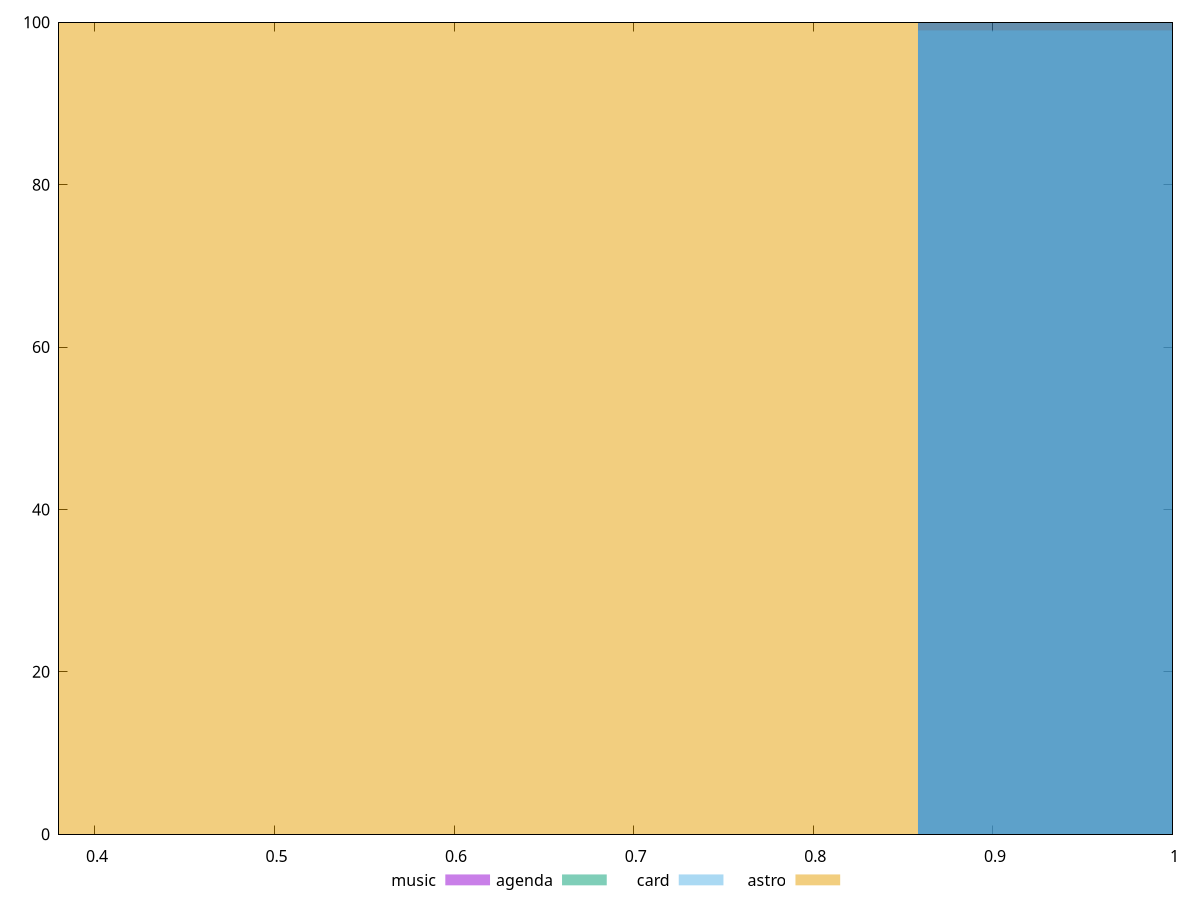 reset

$music <<EOF
1.1443784317146288 100
EOF

$agenda <<EOF
1.1443784317146288 100
EOF

$card <<EOF
1.1443784317146288 99
EOF

$astro <<EOF
0.5721892158573144 100
EOF

set key outside below
set boxwidth 0.5721892158573144
set xrange [0.38:1]
set yrange [0:100]
set trange [0:100]
set style fill transparent solid 0.5 noborder
set terminal svg size 640, 520 enhanced background rgb 'white'
set output "reports/report_00030_2021-02-24T20-42-31.540Z/render-blocking-resources/comparison/histogram/all_score.svg"

plot $music title "music" with boxes, \
     $agenda title "agenda" with boxes, \
     $card title "card" with boxes, \
     $astro title "astro" with boxes

reset
